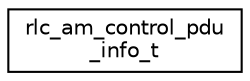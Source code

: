 digraph "Graphical Class Hierarchy"
{
 // LATEX_PDF_SIZE
  edge [fontname="Helvetica",fontsize="10",labelfontname="Helvetica",labelfontsize="10"];
  node [fontname="Helvetica",fontsize="10",shape=record];
  rankdir="LR";
  Node0 [label="rlc_am_control_pdu\l_info_t",height=0.2,width=0.4,color="black", fillcolor="white", style="filled",URL="$structrlc__am__control__pdu__info__t.html",tooltip="Structure containing Status PDU information element."];
}
